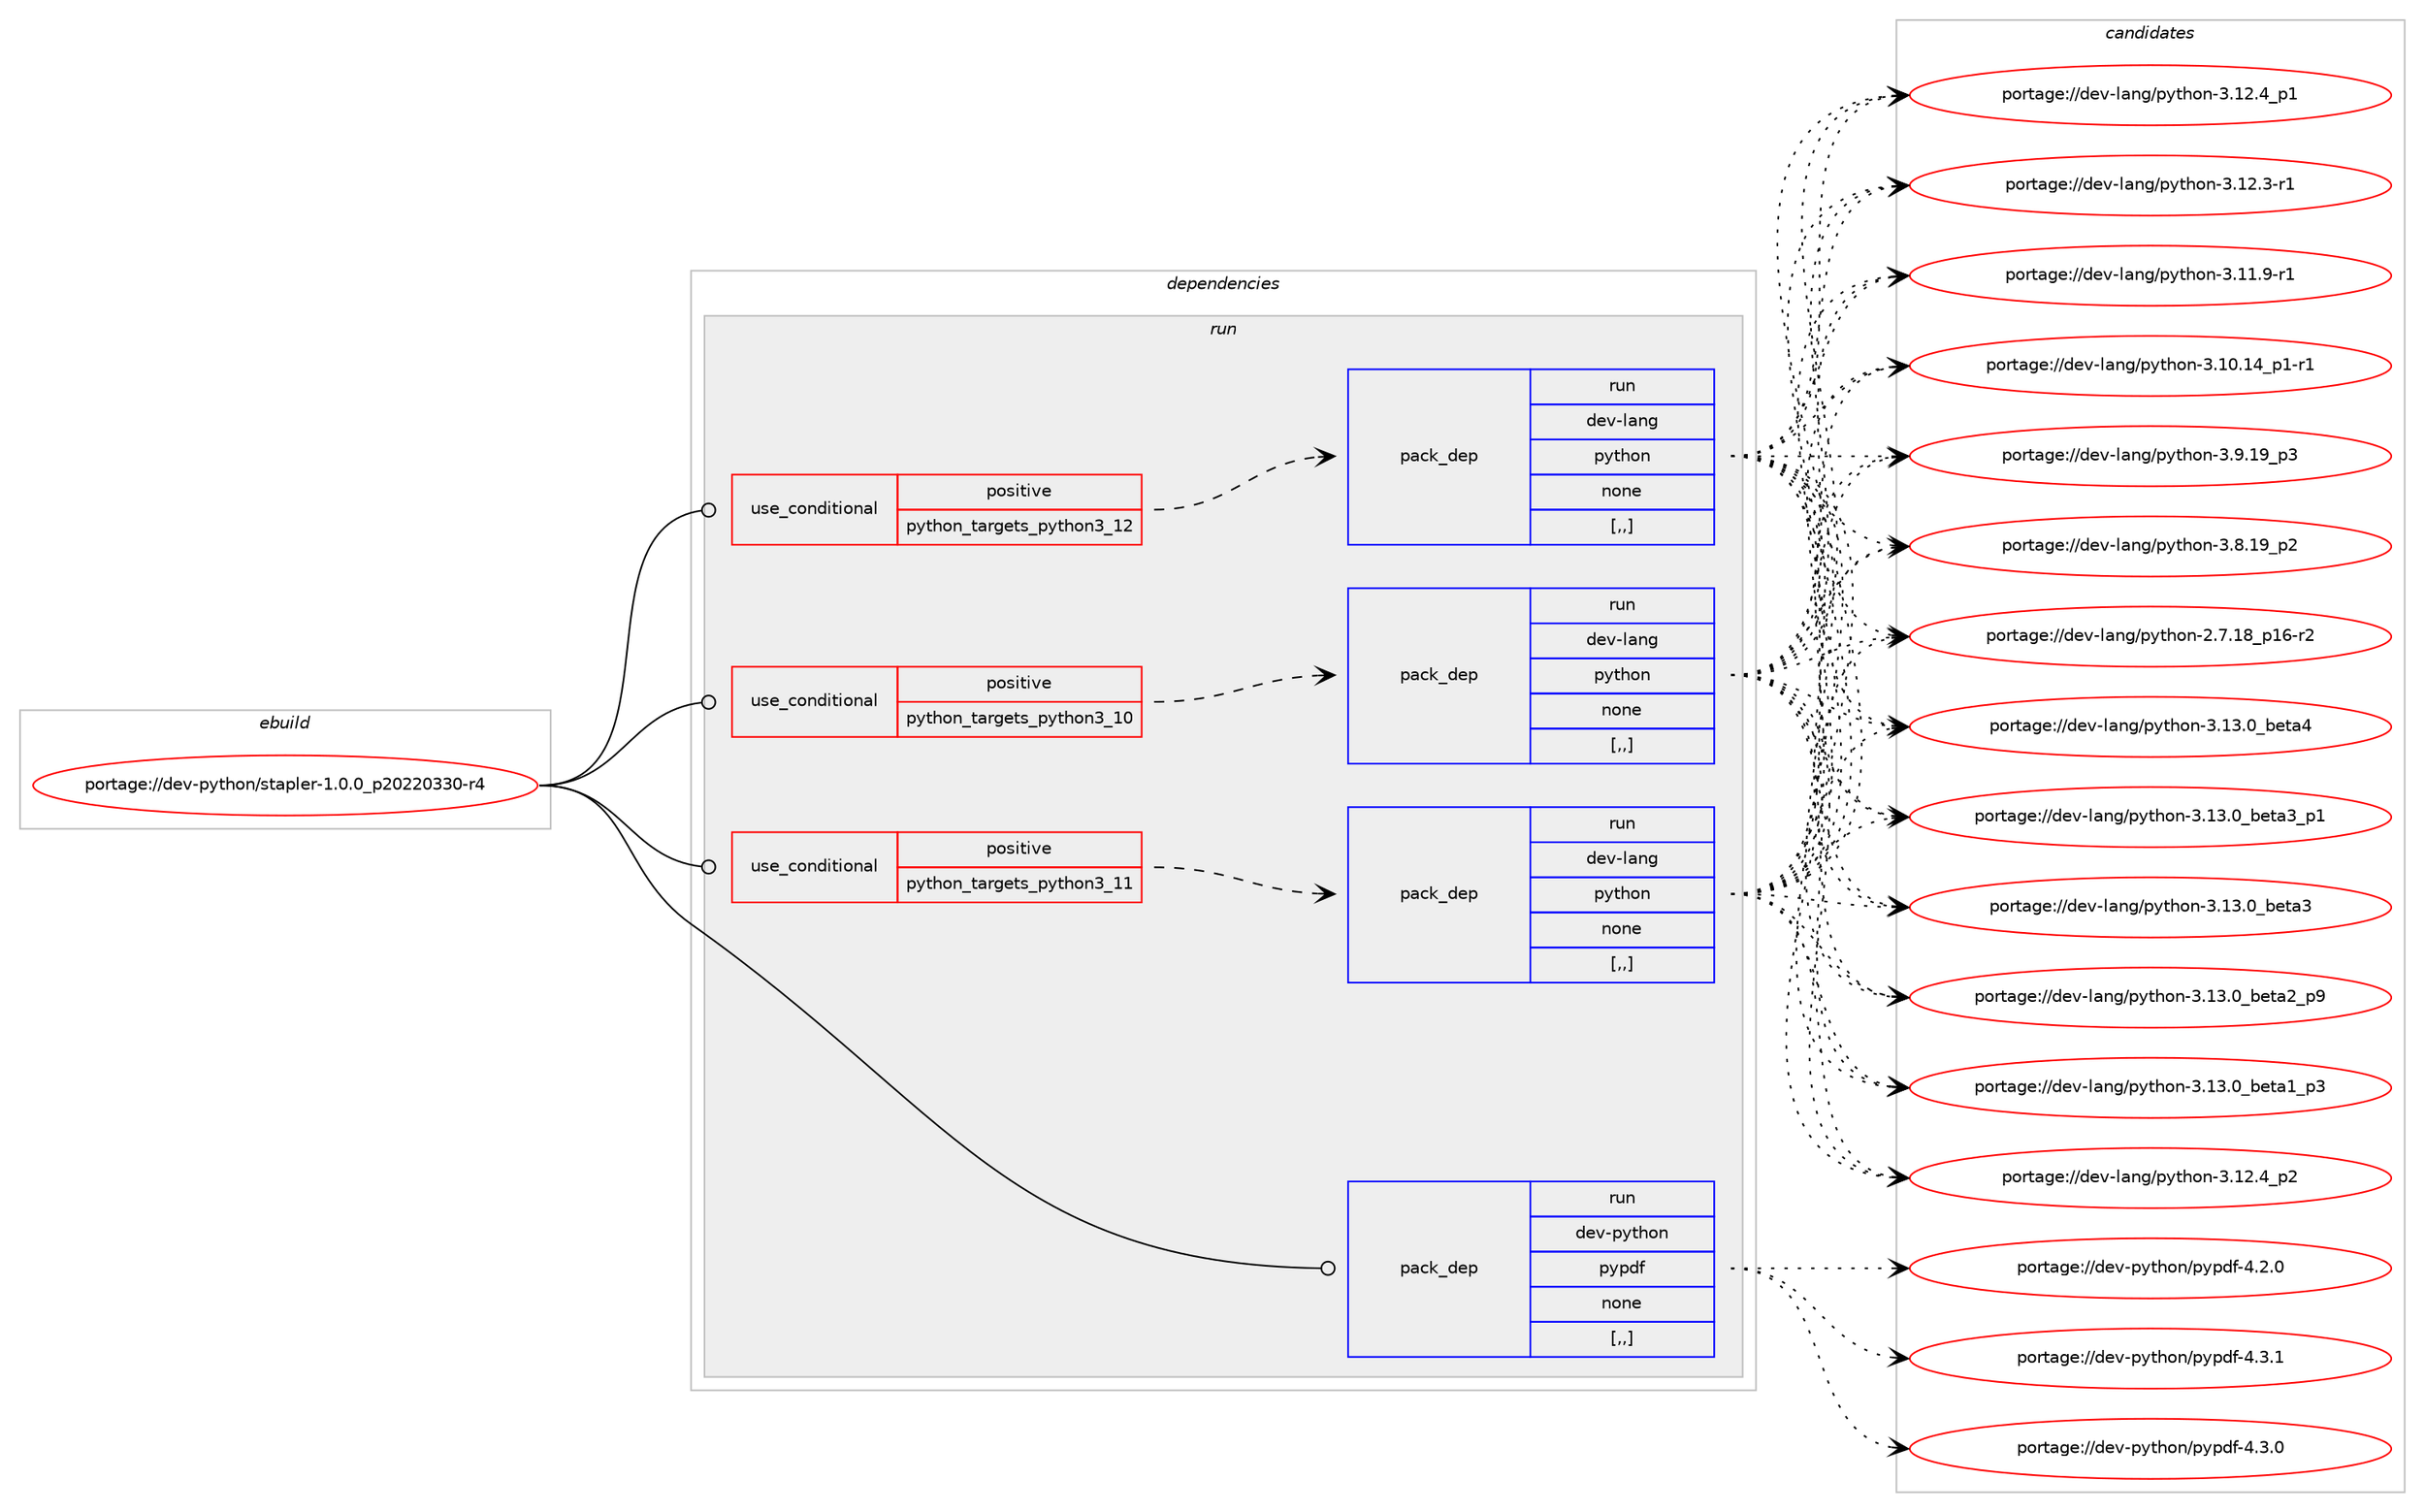 digraph prolog {

# *************
# Graph options
# *************

newrank=true;
concentrate=true;
compound=true;
graph [rankdir=LR,fontname=Helvetica,fontsize=10,ranksep=1.5];#, ranksep=2.5, nodesep=0.2];
edge  [arrowhead=vee];
node  [fontname=Helvetica,fontsize=10];

# **********
# The ebuild
# **********

subgraph cluster_leftcol {
color=gray;
label=<<i>ebuild</i>>;
id [label="portage://dev-python/stapler-1.0.0_p20220330-r4", color=red, width=4, href="../dev-python/stapler-1.0.0_p20220330-r4.svg"];
}

# ****************
# The dependencies
# ****************

subgraph cluster_midcol {
color=gray;
label=<<i>dependencies</i>>;
subgraph cluster_compile {
fillcolor="#eeeeee";
style=filled;
label=<<i>compile</i>>;
}
subgraph cluster_compileandrun {
fillcolor="#eeeeee";
style=filled;
label=<<i>compile and run</i>>;
}
subgraph cluster_run {
fillcolor="#eeeeee";
style=filled;
label=<<i>run</i>>;
subgraph cond40202 {
dependency165081 [label=<<TABLE BORDER="0" CELLBORDER="1" CELLSPACING="0" CELLPADDING="4"><TR><TD ROWSPAN="3" CELLPADDING="10">use_conditional</TD></TR><TR><TD>positive</TD></TR><TR><TD>python_targets_python3_10</TD></TR></TABLE>>, shape=none, color=red];
subgraph pack123606 {
dependency165082 [label=<<TABLE BORDER="0" CELLBORDER="1" CELLSPACING="0" CELLPADDING="4" WIDTH="220"><TR><TD ROWSPAN="6" CELLPADDING="30">pack_dep</TD></TR><TR><TD WIDTH="110">run</TD></TR><TR><TD>dev-lang</TD></TR><TR><TD>python</TD></TR><TR><TD>none</TD></TR><TR><TD>[,,]</TD></TR></TABLE>>, shape=none, color=blue];
}
dependency165081:e -> dependency165082:w [weight=20,style="dashed",arrowhead="vee"];
}
id:e -> dependency165081:w [weight=20,style="solid",arrowhead="odot"];
subgraph cond40203 {
dependency165083 [label=<<TABLE BORDER="0" CELLBORDER="1" CELLSPACING="0" CELLPADDING="4"><TR><TD ROWSPAN="3" CELLPADDING="10">use_conditional</TD></TR><TR><TD>positive</TD></TR><TR><TD>python_targets_python3_11</TD></TR></TABLE>>, shape=none, color=red];
subgraph pack123607 {
dependency165084 [label=<<TABLE BORDER="0" CELLBORDER="1" CELLSPACING="0" CELLPADDING="4" WIDTH="220"><TR><TD ROWSPAN="6" CELLPADDING="30">pack_dep</TD></TR><TR><TD WIDTH="110">run</TD></TR><TR><TD>dev-lang</TD></TR><TR><TD>python</TD></TR><TR><TD>none</TD></TR><TR><TD>[,,]</TD></TR></TABLE>>, shape=none, color=blue];
}
dependency165083:e -> dependency165084:w [weight=20,style="dashed",arrowhead="vee"];
}
id:e -> dependency165083:w [weight=20,style="solid",arrowhead="odot"];
subgraph cond40204 {
dependency165085 [label=<<TABLE BORDER="0" CELLBORDER="1" CELLSPACING="0" CELLPADDING="4"><TR><TD ROWSPAN="3" CELLPADDING="10">use_conditional</TD></TR><TR><TD>positive</TD></TR><TR><TD>python_targets_python3_12</TD></TR></TABLE>>, shape=none, color=red];
subgraph pack123608 {
dependency165086 [label=<<TABLE BORDER="0" CELLBORDER="1" CELLSPACING="0" CELLPADDING="4" WIDTH="220"><TR><TD ROWSPAN="6" CELLPADDING="30">pack_dep</TD></TR><TR><TD WIDTH="110">run</TD></TR><TR><TD>dev-lang</TD></TR><TR><TD>python</TD></TR><TR><TD>none</TD></TR><TR><TD>[,,]</TD></TR></TABLE>>, shape=none, color=blue];
}
dependency165085:e -> dependency165086:w [weight=20,style="dashed",arrowhead="vee"];
}
id:e -> dependency165085:w [weight=20,style="solid",arrowhead="odot"];
subgraph pack123609 {
dependency165087 [label=<<TABLE BORDER="0" CELLBORDER="1" CELLSPACING="0" CELLPADDING="4" WIDTH="220"><TR><TD ROWSPAN="6" CELLPADDING="30">pack_dep</TD></TR><TR><TD WIDTH="110">run</TD></TR><TR><TD>dev-python</TD></TR><TR><TD>pypdf</TD></TR><TR><TD>none</TD></TR><TR><TD>[,,]</TD></TR></TABLE>>, shape=none, color=blue];
}
id:e -> dependency165087:w [weight=20,style="solid",arrowhead="odot"];
}
}

# **************
# The candidates
# **************

subgraph cluster_choices {
rank=same;
color=gray;
label=<<i>candidates</i>>;

subgraph choice123606 {
color=black;
nodesep=1;
choice1001011184510897110103471121211161041111104551464951464895981011169752 [label="portage://dev-lang/python-3.13.0_beta4", color=red, width=4,href="../dev-lang/python-3.13.0_beta4.svg"];
choice10010111845108971101034711212111610411111045514649514648959810111697519511249 [label="portage://dev-lang/python-3.13.0_beta3_p1", color=red, width=4,href="../dev-lang/python-3.13.0_beta3_p1.svg"];
choice1001011184510897110103471121211161041111104551464951464895981011169751 [label="portage://dev-lang/python-3.13.0_beta3", color=red, width=4,href="../dev-lang/python-3.13.0_beta3.svg"];
choice10010111845108971101034711212111610411111045514649514648959810111697509511257 [label="portage://dev-lang/python-3.13.0_beta2_p9", color=red, width=4,href="../dev-lang/python-3.13.0_beta2_p9.svg"];
choice10010111845108971101034711212111610411111045514649514648959810111697499511251 [label="portage://dev-lang/python-3.13.0_beta1_p3", color=red, width=4,href="../dev-lang/python-3.13.0_beta1_p3.svg"];
choice100101118451089711010347112121116104111110455146495046529511250 [label="portage://dev-lang/python-3.12.4_p2", color=red, width=4,href="../dev-lang/python-3.12.4_p2.svg"];
choice100101118451089711010347112121116104111110455146495046529511249 [label="portage://dev-lang/python-3.12.4_p1", color=red, width=4,href="../dev-lang/python-3.12.4_p1.svg"];
choice100101118451089711010347112121116104111110455146495046514511449 [label="portage://dev-lang/python-3.12.3-r1", color=red, width=4,href="../dev-lang/python-3.12.3-r1.svg"];
choice100101118451089711010347112121116104111110455146494946574511449 [label="portage://dev-lang/python-3.11.9-r1", color=red, width=4,href="../dev-lang/python-3.11.9-r1.svg"];
choice100101118451089711010347112121116104111110455146494846495295112494511449 [label="portage://dev-lang/python-3.10.14_p1-r1", color=red, width=4,href="../dev-lang/python-3.10.14_p1-r1.svg"];
choice100101118451089711010347112121116104111110455146574649579511251 [label="portage://dev-lang/python-3.9.19_p3", color=red, width=4,href="../dev-lang/python-3.9.19_p3.svg"];
choice100101118451089711010347112121116104111110455146564649579511250 [label="portage://dev-lang/python-3.8.19_p2", color=red, width=4,href="../dev-lang/python-3.8.19_p2.svg"];
choice100101118451089711010347112121116104111110455046554649569511249544511450 [label="portage://dev-lang/python-2.7.18_p16-r2", color=red, width=4,href="../dev-lang/python-2.7.18_p16-r2.svg"];
dependency165082:e -> choice1001011184510897110103471121211161041111104551464951464895981011169752:w [style=dotted,weight="100"];
dependency165082:e -> choice10010111845108971101034711212111610411111045514649514648959810111697519511249:w [style=dotted,weight="100"];
dependency165082:e -> choice1001011184510897110103471121211161041111104551464951464895981011169751:w [style=dotted,weight="100"];
dependency165082:e -> choice10010111845108971101034711212111610411111045514649514648959810111697509511257:w [style=dotted,weight="100"];
dependency165082:e -> choice10010111845108971101034711212111610411111045514649514648959810111697499511251:w [style=dotted,weight="100"];
dependency165082:e -> choice100101118451089711010347112121116104111110455146495046529511250:w [style=dotted,weight="100"];
dependency165082:e -> choice100101118451089711010347112121116104111110455146495046529511249:w [style=dotted,weight="100"];
dependency165082:e -> choice100101118451089711010347112121116104111110455146495046514511449:w [style=dotted,weight="100"];
dependency165082:e -> choice100101118451089711010347112121116104111110455146494946574511449:w [style=dotted,weight="100"];
dependency165082:e -> choice100101118451089711010347112121116104111110455146494846495295112494511449:w [style=dotted,weight="100"];
dependency165082:e -> choice100101118451089711010347112121116104111110455146574649579511251:w [style=dotted,weight="100"];
dependency165082:e -> choice100101118451089711010347112121116104111110455146564649579511250:w [style=dotted,weight="100"];
dependency165082:e -> choice100101118451089711010347112121116104111110455046554649569511249544511450:w [style=dotted,weight="100"];
}
subgraph choice123607 {
color=black;
nodesep=1;
choice1001011184510897110103471121211161041111104551464951464895981011169752 [label="portage://dev-lang/python-3.13.0_beta4", color=red, width=4,href="../dev-lang/python-3.13.0_beta4.svg"];
choice10010111845108971101034711212111610411111045514649514648959810111697519511249 [label="portage://dev-lang/python-3.13.0_beta3_p1", color=red, width=4,href="../dev-lang/python-3.13.0_beta3_p1.svg"];
choice1001011184510897110103471121211161041111104551464951464895981011169751 [label="portage://dev-lang/python-3.13.0_beta3", color=red, width=4,href="../dev-lang/python-3.13.0_beta3.svg"];
choice10010111845108971101034711212111610411111045514649514648959810111697509511257 [label="portage://dev-lang/python-3.13.0_beta2_p9", color=red, width=4,href="../dev-lang/python-3.13.0_beta2_p9.svg"];
choice10010111845108971101034711212111610411111045514649514648959810111697499511251 [label="portage://dev-lang/python-3.13.0_beta1_p3", color=red, width=4,href="../dev-lang/python-3.13.0_beta1_p3.svg"];
choice100101118451089711010347112121116104111110455146495046529511250 [label="portage://dev-lang/python-3.12.4_p2", color=red, width=4,href="../dev-lang/python-3.12.4_p2.svg"];
choice100101118451089711010347112121116104111110455146495046529511249 [label="portage://dev-lang/python-3.12.4_p1", color=red, width=4,href="../dev-lang/python-3.12.4_p1.svg"];
choice100101118451089711010347112121116104111110455146495046514511449 [label="portage://dev-lang/python-3.12.3-r1", color=red, width=4,href="../dev-lang/python-3.12.3-r1.svg"];
choice100101118451089711010347112121116104111110455146494946574511449 [label="portage://dev-lang/python-3.11.9-r1", color=red, width=4,href="../dev-lang/python-3.11.9-r1.svg"];
choice100101118451089711010347112121116104111110455146494846495295112494511449 [label="portage://dev-lang/python-3.10.14_p1-r1", color=red, width=4,href="../dev-lang/python-3.10.14_p1-r1.svg"];
choice100101118451089711010347112121116104111110455146574649579511251 [label="portage://dev-lang/python-3.9.19_p3", color=red, width=4,href="../dev-lang/python-3.9.19_p3.svg"];
choice100101118451089711010347112121116104111110455146564649579511250 [label="portage://dev-lang/python-3.8.19_p2", color=red, width=4,href="../dev-lang/python-3.8.19_p2.svg"];
choice100101118451089711010347112121116104111110455046554649569511249544511450 [label="portage://dev-lang/python-2.7.18_p16-r2", color=red, width=4,href="../dev-lang/python-2.7.18_p16-r2.svg"];
dependency165084:e -> choice1001011184510897110103471121211161041111104551464951464895981011169752:w [style=dotted,weight="100"];
dependency165084:e -> choice10010111845108971101034711212111610411111045514649514648959810111697519511249:w [style=dotted,weight="100"];
dependency165084:e -> choice1001011184510897110103471121211161041111104551464951464895981011169751:w [style=dotted,weight="100"];
dependency165084:e -> choice10010111845108971101034711212111610411111045514649514648959810111697509511257:w [style=dotted,weight="100"];
dependency165084:e -> choice10010111845108971101034711212111610411111045514649514648959810111697499511251:w [style=dotted,weight="100"];
dependency165084:e -> choice100101118451089711010347112121116104111110455146495046529511250:w [style=dotted,weight="100"];
dependency165084:e -> choice100101118451089711010347112121116104111110455146495046529511249:w [style=dotted,weight="100"];
dependency165084:e -> choice100101118451089711010347112121116104111110455146495046514511449:w [style=dotted,weight="100"];
dependency165084:e -> choice100101118451089711010347112121116104111110455146494946574511449:w [style=dotted,weight="100"];
dependency165084:e -> choice100101118451089711010347112121116104111110455146494846495295112494511449:w [style=dotted,weight="100"];
dependency165084:e -> choice100101118451089711010347112121116104111110455146574649579511251:w [style=dotted,weight="100"];
dependency165084:e -> choice100101118451089711010347112121116104111110455146564649579511250:w [style=dotted,weight="100"];
dependency165084:e -> choice100101118451089711010347112121116104111110455046554649569511249544511450:w [style=dotted,weight="100"];
}
subgraph choice123608 {
color=black;
nodesep=1;
choice1001011184510897110103471121211161041111104551464951464895981011169752 [label="portage://dev-lang/python-3.13.0_beta4", color=red, width=4,href="../dev-lang/python-3.13.0_beta4.svg"];
choice10010111845108971101034711212111610411111045514649514648959810111697519511249 [label="portage://dev-lang/python-3.13.0_beta3_p1", color=red, width=4,href="../dev-lang/python-3.13.0_beta3_p1.svg"];
choice1001011184510897110103471121211161041111104551464951464895981011169751 [label="portage://dev-lang/python-3.13.0_beta3", color=red, width=4,href="../dev-lang/python-3.13.0_beta3.svg"];
choice10010111845108971101034711212111610411111045514649514648959810111697509511257 [label="portage://dev-lang/python-3.13.0_beta2_p9", color=red, width=4,href="../dev-lang/python-3.13.0_beta2_p9.svg"];
choice10010111845108971101034711212111610411111045514649514648959810111697499511251 [label="portage://dev-lang/python-3.13.0_beta1_p3", color=red, width=4,href="../dev-lang/python-3.13.0_beta1_p3.svg"];
choice100101118451089711010347112121116104111110455146495046529511250 [label="portage://dev-lang/python-3.12.4_p2", color=red, width=4,href="../dev-lang/python-3.12.4_p2.svg"];
choice100101118451089711010347112121116104111110455146495046529511249 [label="portage://dev-lang/python-3.12.4_p1", color=red, width=4,href="../dev-lang/python-3.12.4_p1.svg"];
choice100101118451089711010347112121116104111110455146495046514511449 [label="portage://dev-lang/python-3.12.3-r1", color=red, width=4,href="../dev-lang/python-3.12.3-r1.svg"];
choice100101118451089711010347112121116104111110455146494946574511449 [label="portage://dev-lang/python-3.11.9-r1", color=red, width=4,href="../dev-lang/python-3.11.9-r1.svg"];
choice100101118451089711010347112121116104111110455146494846495295112494511449 [label="portage://dev-lang/python-3.10.14_p1-r1", color=red, width=4,href="../dev-lang/python-3.10.14_p1-r1.svg"];
choice100101118451089711010347112121116104111110455146574649579511251 [label="portage://dev-lang/python-3.9.19_p3", color=red, width=4,href="../dev-lang/python-3.9.19_p3.svg"];
choice100101118451089711010347112121116104111110455146564649579511250 [label="portage://dev-lang/python-3.8.19_p2", color=red, width=4,href="../dev-lang/python-3.8.19_p2.svg"];
choice100101118451089711010347112121116104111110455046554649569511249544511450 [label="portage://dev-lang/python-2.7.18_p16-r2", color=red, width=4,href="../dev-lang/python-2.7.18_p16-r2.svg"];
dependency165086:e -> choice1001011184510897110103471121211161041111104551464951464895981011169752:w [style=dotted,weight="100"];
dependency165086:e -> choice10010111845108971101034711212111610411111045514649514648959810111697519511249:w [style=dotted,weight="100"];
dependency165086:e -> choice1001011184510897110103471121211161041111104551464951464895981011169751:w [style=dotted,weight="100"];
dependency165086:e -> choice10010111845108971101034711212111610411111045514649514648959810111697509511257:w [style=dotted,weight="100"];
dependency165086:e -> choice10010111845108971101034711212111610411111045514649514648959810111697499511251:w [style=dotted,weight="100"];
dependency165086:e -> choice100101118451089711010347112121116104111110455146495046529511250:w [style=dotted,weight="100"];
dependency165086:e -> choice100101118451089711010347112121116104111110455146495046529511249:w [style=dotted,weight="100"];
dependency165086:e -> choice100101118451089711010347112121116104111110455146495046514511449:w [style=dotted,weight="100"];
dependency165086:e -> choice100101118451089711010347112121116104111110455146494946574511449:w [style=dotted,weight="100"];
dependency165086:e -> choice100101118451089711010347112121116104111110455146494846495295112494511449:w [style=dotted,weight="100"];
dependency165086:e -> choice100101118451089711010347112121116104111110455146574649579511251:w [style=dotted,weight="100"];
dependency165086:e -> choice100101118451089711010347112121116104111110455146564649579511250:w [style=dotted,weight="100"];
dependency165086:e -> choice100101118451089711010347112121116104111110455046554649569511249544511450:w [style=dotted,weight="100"];
}
subgraph choice123609 {
color=black;
nodesep=1;
choice1001011184511212111610411111047112121112100102455246514649 [label="portage://dev-python/pypdf-4.3.1", color=red, width=4,href="../dev-python/pypdf-4.3.1.svg"];
choice1001011184511212111610411111047112121112100102455246514648 [label="portage://dev-python/pypdf-4.3.0", color=red, width=4,href="../dev-python/pypdf-4.3.0.svg"];
choice1001011184511212111610411111047112121112100102455246504648 [label="portage://dev-python/pypdf-4.2.0", color=red, width=4,href="../dev-python/pypdf-4.2.0.svg"];
dependency165087:e -> choice1001011184511212111610411111047112121112100102455246514649:w [style=dotted,weight="100"];
dependency165087:e -> choice1001011184511212111610411111047112121112100102455246514648:w [style=dotted,weight="100"];
dependency165087:e -> choice1001011184511212111610411111047112121112100102455246504648:w [style=dotted,weight="100"];
}
}

}

